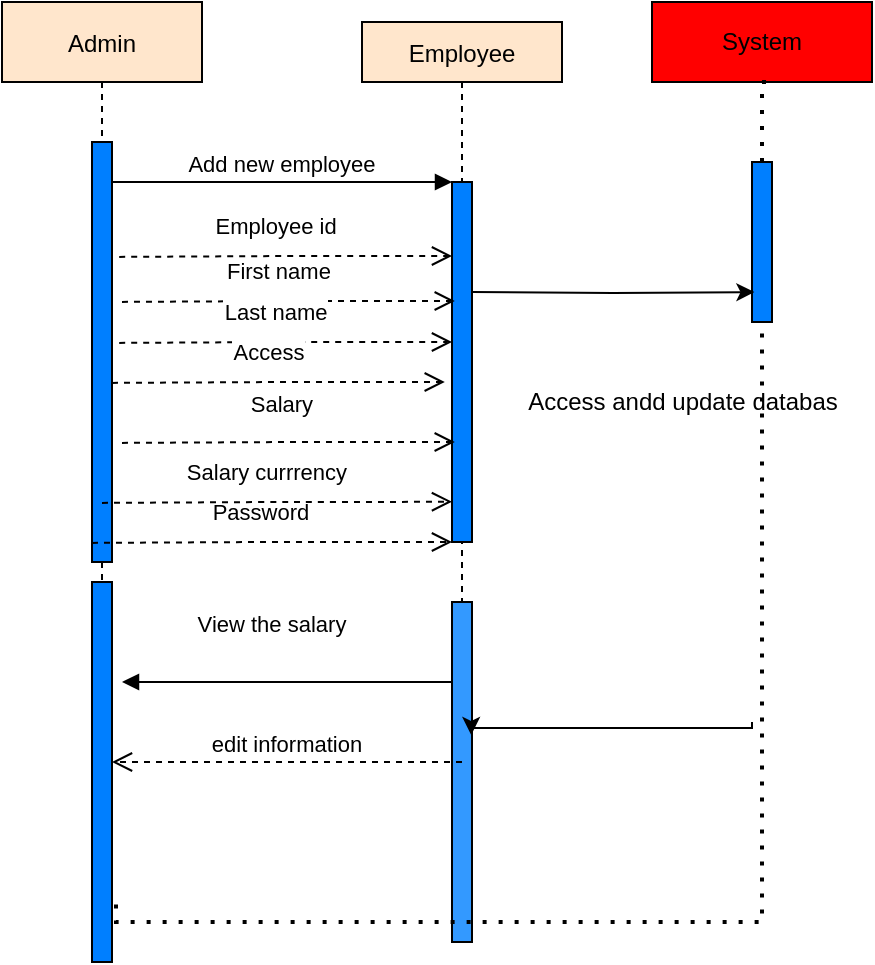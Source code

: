 <mxfile version="15.4.0" type="device"><diagram id="kgpKYQtTHZ0yAKxKKP6v" name="Page-1"><mxGraphModel dx="1264" dy="601" grid="1" gridSize="10" guides="1" tooltips="1" connect="1" arrows="1" fold="1" page="1" pageScale="1" pageWidth="850" pageHeight="1100" math="0" shadow="0"><root><mxCell id="0"/><mxCell id="1" parent="0"/><mxCell id="3nuBFxr9cyL0pnOWT2aG-1" value="Admin" style="shape=umlLifeline;perimeter=lifelinePerimeter;container=1;collapsible=0;recursiveResize=0;rounded=0;shadow=0;strokeWidth=1;fillColor=#FFE6CC;" parent="1" vertex="1"><mxGeometry x="125" y="80" width="100" height="290" as="geometry"/></mxCell><mxCell id="3nuBFxr9cyL0pnOWT2aG-2" value="" style="points=[];perimeter=orthogonalPerimeter;rounded=0;shadow=0;strokeWidth=1;fillColor=#007FFF;" parent="3nuBFxr9cyL0pnOWT2aG-1" vertex="1"><mxGeometry x="45" y="70" width="10" height="210" as="geometry"/></mxCell><mxCell id="3nuBFxr9cyL0pnOWT2aG-5" value="Employee" style="shape=umlLifeline;perimeter=lifelinePerimeter;container=1;collapsible=0;recursiveResize=0;rounded=0;shadow=0;strokeWidth=1;size=30;fillColor=#FFE6CC;" parent="1" vertex="1"><mxGeometry x="305" y="90" width="100" height="300" as="geometry"/></mxCell><mxCell id="3nuBFxr9cyL0pnOWT2aG-6" value="" style="points=[];perimeter=orthogonalPerimeter;rounded=0;shadow=0;strokeWidth=1;fillColor=#007FFF;" parent="3nuBFxr9cyL0pnOWT2aG-5" vertex="1"><mxGeometry x="45" y="80" width="10" height="180" as="geometry"/></mxCell><mxCell id="3nuBFxr9cyL0pnOWT2aG-8" value="Add new employee" style="verticalAlign=bottom;endArrow=block;entryX=0;entryY=0;shadow=0;strokeWidth=1;" parent="1" source="3nuBFxr9cyL0pnOWT2aG-2" target="3nuBFxr9cyL0pnOWT2aG-6" edge="1"><mxGeometry relative="1" as="geometry"><mxPoint x="275" y="160" as="sourcePoint"/></mxGeometry></mxCell><mxCell id="3nuBFxr9cyL0pnOWT2aG-10" value="Employee id" style="verticalAlign=bottom;endArrow=open;dashed=1;endSize=8;exitX=1.36;exitY=0.093;shadow=0;strokeWidth=1;exitDx=0;exitDy=0;exitPerimeter=0;" parent="1" target="3nuBFxr9cyL0pnOWT2aG-6" edge="1"><mxGeometry x="-0.059" y="6" relative="1" as="geometry"><mxPoint x="240" y="257" as="targetPoint"/><mxPoint x="183.6" y="207.44" as="sourcePoint"/><Array as="points"><mxPoint x="270" y="207"/><mxPoint x="320" y="207"/></Array><mxPoint as="offset"/></mxGeometry></mxCell><mxCell id="4OQWiBaBXZgFFqBExVk1-2" value="System" style="rounded=0;whiteSpace=wrap;html=1;fillColor=#FF0000;" parent="1" vertex="1"><mxGeometry x="450" y="80" width="110" height="40" as="geometry"/></mxCell><mxCell id="4OQWiBaBXZgFFqBExVk1-13" value="" style="points=[];perimeter=orthogonalPerimeter;rounded=0;shadow=0;strokeWidth=1;fillColor=#007FFF;" parent="1" vertex="1"><mxGeometry x="170" y="370" width="10" height="190" as="geometry"/></mxCell><mxCell id="4OQWiBaBXZgFFqBExVk1-15" value="" style="points=[];perimeter=orthogonalPerimeter;rounded=0;shadow=0;strokeWidth=1;fillColor=#3399FF;" parent="1" vertex="1"><mxGeometry x="350" y="380" width="10" height="170" as="geometry"/></mxCell><mxCell id="4OQWiBaBXZgFFqBExVk1-18" value="View the salary" style="verticalAlign=bottom;endArrow=block;entryX=1;entryY=0;shadow=0;strokeWidth=1;" parent="1" source="4OQWiBaBXZgFFqBExVk1-15" edge="1"><mxGeometry x="0.091" y="-20" relative="1" as="geometry"><mxPoint x="245" y="420" as="sourcePoint"/><mxPoint x="185" y="420" as="targetPoint"/><mxPoint as="offset"/></mxGeometry></mxCell><mxCell id="4OQWiBaBXZgFFqBExVk1-19" value="edit information" style="verticalAlign=bottom;endArrow=open;dashed=1;endSize=8;shadow=0;strokeWidth=1;entryX=0.5;entryY=0.5;entryDx=0;entryDy=0;entryPerimeter=0;" parent="1" edge="1"><mxGeometry relative="1" as="geometry"><mxPoint x="180" y="460" as="targetPoint"/><mxPoint x="355" y="460" as="sourcePoint"/></mxGeometry></mxCell><mxCell id="4OQWiBaBXZgFFqBExVk1-20" value="First name" style="verticalAlign=bottom;endArrow=open;dashed=1;endSize=8;exitX=1.36;exitY=0.093;shadow=0;strokeWidth=1;exitDx=0;exitDy=0;exitPerimeter=0;" parent="1" edge="1"><mxGeometry x="-0.059" y="6" relative="1" as="geometry"><mxPoint x="351.4" y="229.5" as="targetPoint"/><mxPoint x="185.0" y="229.94" as="sourcePoint"/><Array as="points"><mxPoint x="271.4" y="229.5"/><mxPoint x="321.4" y="229.5"/></Array><mxPoint as="offset"/></mxGeometry></mxCell><mxCell id="4OQWiBaBXZgFFqBExVk1-21" value="Last name" style="verticalAlign=bottom;endArrow=open;dashed=1;endSize=8;exitX=1.36;exitY=0.093;shadow=0;strokeWidth=1;exitDx=0;exitDy=0;exitPerimeter=0;" parent="1" edge="1"><mxGeometry x="-0.059" y="6" relative="1" as="geometry"><mxPoint x="350" y="250" as="targetPoint"/><mxPoint x="183.6" y="250.44" as="sourcePoint"/><Array as="points"><mxPoint x="270" y="250"/><mxPoint x="320" y="250"/></Array><mxPoint as="offset"/></mxGeometry></mxCell><mxCell id="4OQWiBaBXZgFFqBExVk1-22" value="Access" style="verticalAlign=bottom;endArrow=open;dashed=1;endSize=8;exitX=1.36;exitY=0.093;shadow=0;strokeWidth=1;exitDx=0;exitDy=0;exitPerimeter=0;" parent="1" edge="1"><mxGeometry x="-0.059" y="6" relative="1" as="geometry"><mxPoint x="346.4" y="270" as="targetPoint"/><mxPoint x="180.0" y="270.44" as="sourcePoint"/><Array as="points"><mxPoint x="266.4" y="270"/><mxPoint x="316.4" y="270"/></Array><mxPoint as="offset"/></mxGeometry></mxCell><mxCell id="4OQWiBaBXZgFFqBExVk1-23" value="Salary" style="verticalAlign=bottom;endArrow=open;dashed=1;endSize=8;exitX=1.36;exitY=0.093;shadow=0;strokeWidth=1;exitDx=0;exitDy=0;exitPerimeter=0;" parent="1" edge="1"><mxGeometry x="-0.038" y="10" relative="1" as="geometry"><mxPoint x="351.4" y="300" as="targetPoint"/><mxPoint x="185.0" y="300.44" as="sourcePoint"/><Array as="points"><mxPoint x="271.4" y="300"/><mxPoint x="321.4" y="300"/></Array><mxPoint as="offset"/></mxGeometry></mxCell><mxCell id="4OQWiBaBXZgFFqBExVk1-25" value="Password" style="verticalAlign=bottom;endArrow=open;dashed=1;endSize=8;exitX=1.36;exitY=0.093;shadow=0;strokeWidth=1;exitDx=0;exitDy=0;exitPerimeter=0;entryX=0;entryY=1;entryDx=0;entryDy=0;entryPerimeter=0;" parent="1" target="3nuBFxr9cyL0pnOWT2aG-6" edge="1"><mxGeometry x="-0.059" y="6" relative="1" as="geometry"><mxPoint x="336.4" y="350" as="targetPoint"/><mxPoint x="170" y="350.44" as="sourcePoint"/><Array as="points"><mxPoint x="256.4" y="350"/><mxPoint x="306.4" y="350"/></Array><mxPoint as="offset"/></mxGeometry></mxCell><mxCell id="4OQWiBaBXZgFFqBExVk1-24" value="Salary currrency" style="verticalAlign=bottom;endArrow=open;dashed=1;endSize=8;exitX=1.36;exitY=0.093;shadow=0;strokeWidth=1;exitDx=0;exitDy=0;exitPerimeter=0;entryX=0;entryY=0.888;entryDx=0;entryDy=0;entryPerimeter=0;" parent="1" target="3nuBFxr9cyL0pnOWT2aG-6" edge="1"><mxGeometry x="-0.059" y="6" relative="1" as="geometry"><mxPoint x="341.4" y="330" as="targetPoint"/><mxPoint x="175" y="330.44" as="sourcePoint"/><Array as="points"><mxPoint x="261.4" y="330"/><mxPoint x="280" y="330"/><mxPoint x="311.4" y="330"/></Array><mxPoint as="offset"/></mxGeometry></mxCell><mxCell id="4OQWiBaBXZgFFqBExVk1-26" value="" style="endArrow=none;dashed=1;html=1;dashPattern=1 3;strokeWidth=2;rounded=0;edgeStyle=orthogonalEdgeStyle;startArrow=none;" parent="1" source="4OQWiBaBXZgFFqBExVk1-28" edge="1"><mxGeometry width="50" height="50" relative="1" as="geometry"><mxPoint x="510" y="540" as="sourcePoint"/><mxPoint x="510" y="120" as="targetPoint"/><Array as="points"><mxPoint x="505" y="120"/></Array></mxGeometry></mxCell><mxCell id="4OQWiBaBXZgFFqBExVk1-27" value="&lt;span style=&quot;color: rgba(0 , 0 , 0 , 0) ; font-family: monospace ; font-size: 0px ; background-color: rgb(248 , 249 , 250)&quot;&gt;%3CmxGraphModel%3E%3Croot%3E%3CmxCell%20id%3D%220%22%2F%3E%3CmxCell%20id%3D%221%22%20parent%3D%220%22%2F%3E%3CmxCell%20id%3D%222%22%20value%3D%22%22%20style%3D%22points%3D%5B%5D%3Bperimeter%3DorthogonalPerimeter%3Brounded%3D0%3Bshadow%3D0%3BstrokeWidth%3D1%3B%22%20vertex%3D%221%22%20parent%3D%221%22%3E%3CmxGeometry%20x%3D%22175%22%20y%3D%22420%22%20width%3D%2210%22%20height%3D%2280%22%20as%3D%22geometry%22%2F%3E%3C%2FmxCell%3E%3C%2Froot%3E%3C%2FmxGraphModel%3E&lt;/span&gt;" style="edgeLabel;html=1;align=center;verticalAlign=middle;resizable=0;points=[];" parent="4OQWiBaBXZgFFqBExVk1-26" vertex="1" connectable="0"><mxGeometry x="0.687" y="-2" relative="1" as="geometry"><mxPoint as="offset"/></mxGeometry></mxCell><mxCell id="4OQWiBaBXZgFFqBExVk1-28" value="" style="points=[];perimeter=orthogonalPerimeter;rounded=0;shadow=0;strokeWidth=1;fillColor=#007FFF;" parent="1" vertex="1"><mxGeometry x="500" y="160" width="10" height="80" as="geometry"/></mxCell><mxCell id="4OQWiBaBXZgFFqBExVk1-31" value="" style="endArrow=none;dashed=1;html=1;dashPattern=1 3;strokeWidth=2;rounded=0;edgeStyle=orthogonalEdgeStyle;exitX=1.2;exitY=0.849;exitDx=0;exitDy=0;exitPerimeter=0;" parent="1" source="4OQWiBaBXZgFFqBExVk1-13" target="4OQWiBaBXZgFFqBExVk1-28" edge="1"><mxGeometry width="50" height="50" relative="1" as="geometry"><mxPoint x="510" y="540" as="sourcePoint"/><mxPoint x="510" y="120" as="targetPoint"/><Array as="points"><mxPoint x="182" y="540"/><mxPoint x="505" y="540"/></Array></mxGeometry></mxCell><mxCell id="4OQWiBaBXZgFFqBExVk1-33" value="" style="endArrow=classic;html=1;rounded=0;edgeStyle=orthogonalEdgeStyle;entryX=0.12;entryY=0.813;entryDx=0;entryDy=0;entryPerimeter=0;" parent="1" target="4OQWiBaBXZgFFqBExVk1-28" edge="1"><mxGeometry width="50" height="50" relative="1" as="geometry"><mxPoint x="360" y="225" as="sourcePoint"/><mxPoint x="410" y="175" as="targetPoint"/></mxGeometry></mxCell><mxCell id="4OQWiBaBXZgFFqBExVk1-34" value="Access andd update databas" style="text;html=1;align=center;verticalAlign=middle;resizable=0;points=[];autosize=1;strokeColor=none;fillColor=none;" parent="1" vertex="1"><mxGeometry x="380" y="270" width="170" height="20" as="geometry"/></mxCell><mxCell id="4OQWiBaBXZgFFqBExVk1-35" value="" style="endArrow=classic;html=1;rounded=0;edgeStyle=orthogonalEdgeStyle;entryX=0.96;entryY=0.391;entryDx=0;entryDy=0;entryPerimeter=0;" parent="1" target="4OQWiBaBXZgFFqBExVk1-15" edge="1"><mxGeometry width="50" height="50" relative="1" as="geometry"><mxPoint x="500" y="440" as="sourcePoint"/><mxPoint x="410" y="430" as="targetPoint"/><Array as="points"><mxPoint x="500" y="443"/></Array></mxGeometry></mxCell></root></mxGraphModel></diagram></mxfile>